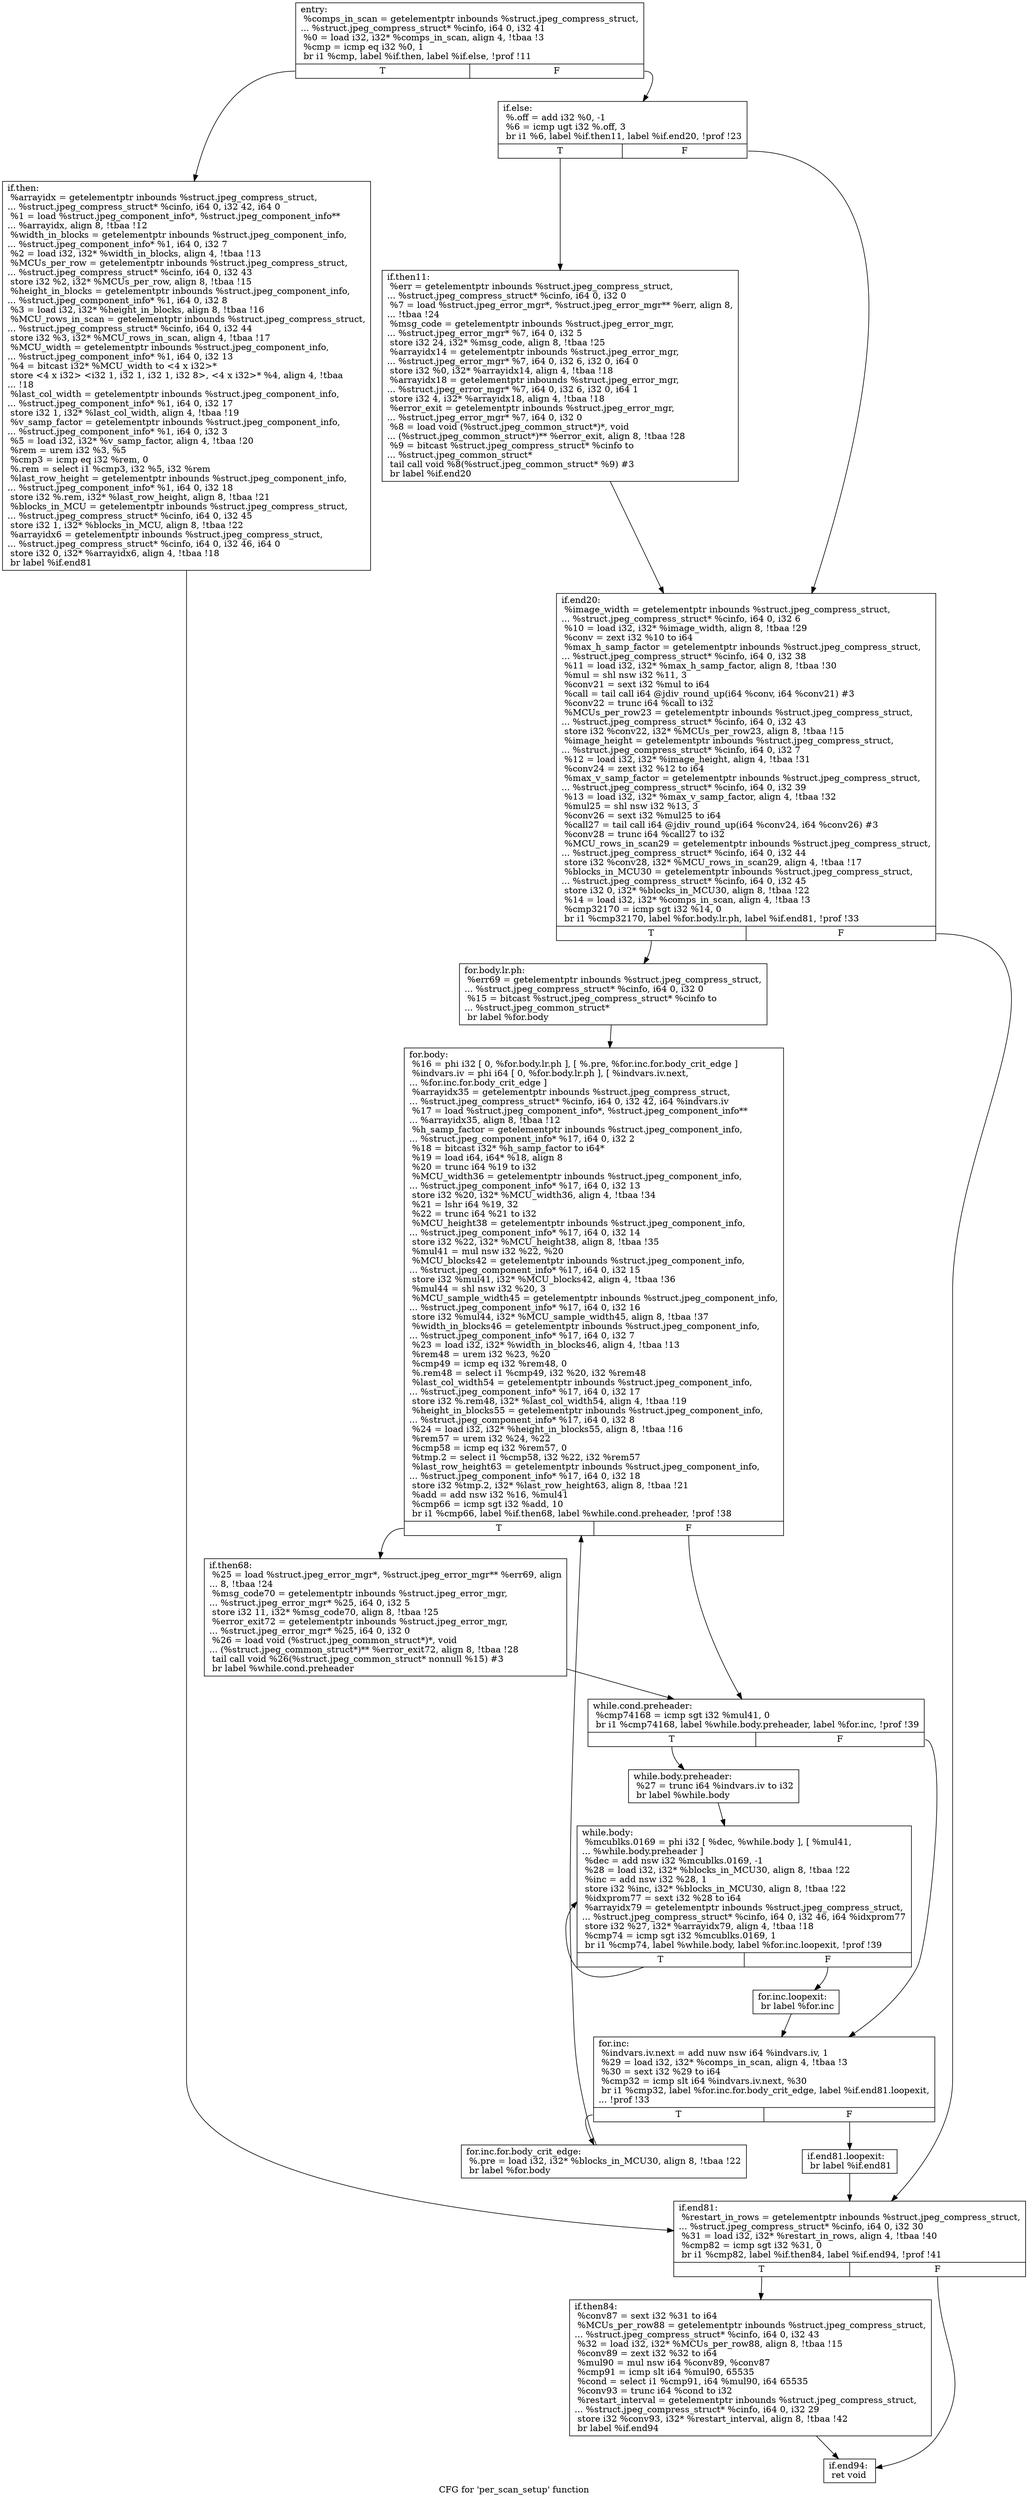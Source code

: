 digraph "CFG for 'per_scan_setup' function" {
	label="CFG for 'per_scan_setup' function";

	Node0x6214680 [shape=record,label="{entry:\l  %comps_in_scan = getelementptr inbounds %struct.jpeg_compress_struct,\l... %struct.jpeg_compress_struct* %cinfo, i64 0, i32 41\l  %0 = load i32, i32* %comps_in_scan, align 4, !tbaa !3\l  %cmp = icmp eq i32 %0, 1\l  br i1 %cmp, label %if.then, label %if.else, !prof !11\l|{<s0>T|<s1>F}}"];
	Node0x6214680:s0 -> Node0x61fbb00;
	Node0x6214680:s1 -> Node0x61fbbd0;
	Node0x61fbb00 [shape=record,label="{if.then:                                          \l  %arrayidx = getelementptr inbounds %struct.jpeg_compress_struct,\l... %struct.jpeg_compress_struct* %cinfo, i64 0, i32 42, i64 0\l  %1 = load %struct.jpeg_component_info*, %struct.jpeg_component_info**\l... %arrayidx, align 8, !tbaa !12\l  %width_in_blocks = getelementptr inbounds %struct.jpeg_component_info,\l... %struct.jpeg_component_info* %1, i64 0, i32 7\l  %2 = load i32, i32* %width_in_blocks, align 4, !tbaa !13\l  %MCUs_per_row = getelementptr inbounds %struct.jpeg_compress_struct,\l... %struct.jpeg_compress_struct* %cinfo, i64 0, i32 43\l  store i32 %2, i32* %MCUs_per_row, align 8, !tbaa !15\l  %height_in_blocks = getelementptr inbounds %struct.jpeg_component_info,\l... %struct.jpeg_component_info* %1, i64 0, i32 8\l  %3 = load i32, i32* %height_in_blocks, align 8, !tbaa !16\l  %MCU_rows_in_scan = getelementptr inbounds %struct.jpeg_compress_struct,\l... %struct.jpeg_compress_struct* %cinfo, i64 0, i32 44\l  store i32 %3, i32* %MCU_rows_in_scan, align 4, !tbaa !17\l  %MCU_width = getelementptr inbounds %struct.jpeg_component_info,\l... %struct.jpeg_component_info* %1, i64 0, i32 13\l  %4 = bitcast i32* %MCU_width to \<4 x i32\>*\l  store \<4 x i32\> \<i32 1, i32 1, i32 1, i32 8\>, \<4 x i32\>* %4, align 4, !tbaa\l... !18\l  %last_col_width = getelementptr inbounds %struct.jpeg_component_info,\l... %struct.jpeg_component_info* %1, i64 0, i32 17\l  store i32 1, i32* %last_col_width, align 4, !tbaa !19\l  %v_samp_factor = getelementptr inbounds %struct.jpeg_component_info,\l... %struct.jpeg_component_info* %1, i64 0, i32 3\l  %5 = load i32, i32* %v_samp_factor, align 4, !tbaa !20\l  %rem = urem i32 %3, %5\l  %cmp3 = icmp eq i32 %rem, 0\l  %.rem = select i1 %cmp3, i32 %5, i32 %rem\l  %last_row_height = getelementptr inbounds %struct.jpeg_component_info,\l... %struct.jpeg_component_info* %1, i64 0, i32 18\l  store i32 %.rem, i32* %last_row_height, align 8, !tbaa !21\l  %blocks_in_MCU = getelementptr inbounds %struct.jpeg_compress_struct,\l... %struct.jpeg_compress_struct* %cinfo, i64 0, i32 45\l  store i32 1, i32* %blocks_in_MCU, align 8, !tbaa !22\l  %arrayidx6 = getelementptr inbounds %struct.jpeg_compress_struct,\l... %struct.jpeg_compress_struct* %cinfo, i64 0, i32 46, i64 0\l  store i32 0, i32* %arrayidx6, align 4, !tbaa !18\l  br label %if.end81\l}"];
	Node0x61fbb00 -> Node0x61fd700;
	Node0x61fbbd0 [shape=record,label="{if.else:                                          \l  %.off = add i32 %0, -1\l  %6 = icmp ugt i32 %.off, 3\l  br i1 %6, label %if.then11, label %if.end20, !prof !23\l|{<s0>T|<s1>F}}"];
	Node0x61fbbd0:s0 -> Node0x61fd960;
	Node0x61fbbd0:s1 -> Node0x61fd9b0;
	Node0x61fd960 [shape=record,label="{if.then11:                                        \l  %err = getelementptr inbounds %struct.jpeg_compress_struct,\l... %struct.jpeg_compress_struct* %cinfo, i64 0, i32 0\l  %7 = load %struct.jpeg_error_mgr*, %struct.jpeg_error_mgr** %err, align 8,\l... !tbaa !24\l  %msg_code = getelementptr inbounds %struct.jpeg_error_mgr,\l... %struct.jpeg_error_mgr* %7, i64 0, i32 5\l  store i32 24, i32* %msg_code, align 8, !tbaa !25\l  %arrayidx14 = getelementptr inbounds %struct.jpeg_error_mgr,\l... %struct.jpeg_error_mgr* %7, i64 0, i32 6, i32 0, i64 0\l  store i32 %0, i32* %arrayidx14, align 4, !tbaa !18\l  %arrayidx18 = getelementptr inbounds %struct.jpeg_error_mgr,\l... %struct.jpeg_error_mgr* %7, i64 0, i32 6, i32 0, i64 1\l  store i32 4, i32* %arrayidx18, align 4, !tbaa !18\l  %error_exit = getelementptr inbounds %struct.jpeg_error_mgr,\l... %struct.jpeg_error_mgr* %7, i64 0, i32 0\l  %8 = load void (%struct.jpeg_common_struct*)*, void\l... (%struct.jpeg_common_struct*)** %error_exit, align 8, !tbaa !28\l  %9 = bitcast %struct.jpeg_compress_struct* %cinfo to\l... %struct.jpeg_common_struct*\l  tail call void %8(%struct.jpeg_common_struct* %9) #3\l  br label %if.end20\l}"];
	Node0x61fd960 -> Node0x61fd9b0;
	Node0x61fd9b0 [shape=record,label="{if.end20:                                         \l  %image_width = getelementptr inbounds %struct.jpeg_compress_struct,\l... %struct.jpeg_compress_struct* %cinfo, i64 0, i32 6\l  %10 = load i32, i32* %image_width, align 8, !tbaa !29\l  %conv = zext i32 %10 to i64\l  %max_h_samp_factor = getelementptr inbounds %struct.jpeg_compress_struct,\l... %struct.jpeg_compress_struct* %cinfo, i64 0, i32 38\l  %11 = load i32, i32* %max_h_samp_factor, align 8, !tbaa !30\l  %mul = shl nsw i32 %11, 3\l  %conv21 = sext i32 %mul to i64\l  %call = tail call i64 @jdiv_round_up(i64 %conv, i64 %conv21) #3\l  %conv22 = trunc i64 %call to i32\l  %MCUs_per_row23 = getelementptr inbounds %struct.jpeg_compress_struct,\l... %struct.jpeg_compress_struct* %cinfo, i64 0, i32 43\l  store i32 %conv22, i32* %MCUs_per_row23, align 8, !tbaa !15\l  %image_height = getelementptr inbounds %struct.jpeg_compress_struct,\l... %struct.jpeg_compress_struct* %cinfo, i64 0, i32 7\l  %12 = load i32, i32* %image_height, align 4, !tbaa !31\l  %conv24 = zext i32 %12 to i64\l  %max_v_samp_factor = getelementptr inbounds %struct.jpeg_compress_struct,\l... %struct.jpeg_compress_struct* %cinfo, i64 0, i32 39\l  %13 = load i32, i32* %max_v_samp_factor, align 4, !tbaa !32\l  %mul25 = shl nsw i32 %13, 3\l  %conv26 = sext i32 %mul25 to i64\l  %call27 = tail call i64 @jdiv_round_up(i64 %conv24, i64 %conv26) #3\l  %conv28 = trunc i64 %call27 to i32\l  %MCU_rows_in_scan29 = getelementptr inbounds %struct.jpeg_compress_struct,\l... %struct.jpeg_compress_struct* %cinfo, i64 0, i32 44\l  store i32 %conv28, i32* %MCU_rows_in_scan29, align 4, !tbaa !17\l  %blocks_in_MCU30 = getelementptr inbounds %struct.jpeg_compress_struct,\l... %struct.jpeg_compress_struct* %cinfo, i64 0, i32 45\l  store i32 0, i32* %blocks_in_MCU30, align 8, !tbaa !22\l  %14 = load i32, i32* %comps_in_scan, align 4, !tbaa !3\l  %cmp32170 = icmp sgt i32 %14, 0\l  br i1 %cmp32170, label %for.body.lr.ph, label %if.end81, !prof !33\l|{<s0>T|<s1>F}}"];
	Node0x61fd9b0:s0 -> Node0x6200d50;
	Node0x61fd9b0:s1 -> Node0x61fd700;
	Node0x6200d50 [shape=record,label="{for.body.lr.ph:                                   \l  %err69 = getelementptr inbounds %struct.jpeg_compress_struct,\l... %struct.jpeg_compress_struct* %cinfo, i64 0, i32 0\l  %15 = bitcast %struct.jpeg_compress_struct* %cinfo to\l... %struct.jpeg_common_struct*\l  br label %for.body\l}"];
	Node0x6200d50 -> Node0x62016d0;
	Node0x62016d0 [shape=record,label="{for.body:                                         \l  %16 = phi i32 [ 0, %for.body.lr.ph ], [ %.pre, %for.inc.for.body_crit_edge ]\l  %indvars.iv = phi i64 [ 0, %for.body.lr.ph ], [ %indvars.iv.next,\l... %for.inc.for.body_crit_edge ]\l  %arrayidx35 = getelementptr inbounds %struct.jpeg_compress_struct,\l... %struct.jpeg_compress_struct* %cinfo, i64 0, i32 42, i64 %indvars.iv\l  %17 = load %struct.jpeg_component_info*, %struct.jpeg_component_info**\l... %arrayidx35, align 8, !tbaa !12\l  %h_samp_factor = getelementptr inbounds %struct.jpeg_component_info,\l... %struct.jpeg_component_info* %17, i64 0, i32 2\l  %18 = bitcast i32* %h_samp_factor to i64*\l  %19 = load i64, i64* %18, align 8\l  %20 = trunc i64 %19 to i32\l  %MCU_width36 = getelementptr inbounds %struct.jpeg_component_info,\l... %struct.jpeg_component_info* %17, i64 0, i32 13\l  store i32 %20, i32* %MCU_width36, align 4, !tbaa !34\l  %21 = lshr i64 %19, 32\l  %22 = trunc i64 %21 to i32\l  %MCU_height38 = getelementptr inbounds %struct.jpeg_component_info,\l... %struct.jpeg_component_info* %17, i64 0, i32 14\l  store i32 %22, i32* %MCU_height38, align 8, !tbaa !35\l  %mul41 = mul nsw i32 %22, %20\l  %MCU_blocks42 = getelementptr inbounds %struct.jpeg_component_info,\l... %struct.jpeg_component_info* %17, i64 0, i32 15\l  store i32 %mul41, i32* %MCU_blocks42, align 4, !tbaa !36\l  %mul44 = shl nsw i32 %20, 3\l  %MCU_sample_width45 = getelementptr inbounds %struct.jpeg_component_info,\l... %struct.jpeg_component_info* %17, i64 0, i32 16\l  store i32 %mul44, i32* %MCU_sample_width45, align 8, !tbaa !37\l  %width_in_blocks46 = getelementptr inbounds %struct.jpeg_component_info,\l... %struct.jpeg_component_info* %17, i64 0, i32 7\l  %23 = load i32, i32* %width_in_blocks46, align 4, !tbaa !13\l  %rem48 = urem i32 %23, %20\l  %cmp49 = icmp eq i32 %rem48, 0\l  %.rem48 = select i1 %cmp49, i32 %20, i32 %rem48\l  %last_col_width54 = getelementptr inbounds %struct.jpeg_component_info,\l... %struct.jpeg_component_info* %17, i64 0, i32 17\l  store i32 %.rem48, i32* %last_col_width54, align 4, !tbaa !19\l  %height_in_blocks55 = getelementptr inbounds %struct.jpeg_component_info,\l... %struct.jpeg_component_info* %17, i64 0, i32 8\l  %24 = load i32, i32* %height_in_blocks55, align 8, !tbaa !16\l  %rem57 = urem i32 %24, %22\l  %cmp58 = icmp eq i32 %rem57, 0\l  %tmp.2 = select i1 %cmp58, i32 %22, i32 %rem57\l  %last_row_height63 = getelementptr inbounds %struct.jpeg_component_info,\l... %struct.jpeg_component_info* %17, i64 0, i32 18\l  store i32 %tmp.2, i32* %last_row_height63, align 8, !tbaa !21\l  %add = add nsw i32 %16, %mul41\l  %cmp66 = icmp sgt i32 %add, 10\l  br i1 %cmp66, label %if.then68, label %while.cond.preheader, !prof !38\l|{<s0>T|<s1>F}}"];
	Node0x62016d0:s0 -> Node0x623cf50;
	Node0x62016d0:s1 -> Node0x623d060;
	Node0x623cf50 [shape=record,label="{if.then68:                                        \l  %25 = load %struct.jpeg_error_mgr*, %struct.jpeg_error_mgr** %err69, align\l... 8, !tbaa !24\l  %msg_code70 = getelementptr inbounds %struct.jpeg_error_mgr,\l... %struct.jpeg_error_mgr* %25, i64 0, i32 5\l  store i32 11, i32* %msg_code70, align 8, !tbaa !25\l  %error_exit72 = getelementptr inbounds %struct.jpeg_error_mgr,\l... %struct.jpeg_error_mgr* %25, i64 0, i32 0\l  %26 = load void (%struct.jpeg_common_struct*)*, void\l... (%struct.jpeg_common_struct*)** %error_exit72, align 8, !tbaa !28\l  tail call void %26(%struct.jpeg_common_struct* nonnull %15) #3\l  br label %while.cond.preheader\l}"];
	Node0x623cf50 -> Node0x623d060;
	Node0x623d060 [shape=record,label="{while.cond.preheader:                             \l  %cmp74168 = icmp sgt i32 %mul41, 0\l  br i1 %cmp74168, label %while.body.preheader, label %for.inc, !prof !39\l|{<s0>T|<s1>F}}"];
	Node0x623d060:s0 -> Node0x623d7d0;
	Node0x623d060:s1 -> Node0x623d850;
	Node0x623d7d0 [shape=record,label="{while.body.preheader:                             \l  %27 = trunc i64 %indvars.iv to i32\l  br label %while.body\l}"];
	Node0x623d7d0 -> Node0x623dac0;
	Node0x623dac0 [shape=record,label="{while.body:                                       \l  %mcublks.0169 = phi i32 [ %dec, %while.body ], [ %mul41,\l... %while.body.preheader ]\l  %dec = add nsw i32 %mcublks.0169, -1\l  %28 = load i32, i32* %blocks_in_MCU30, align 8, !tbaa !22\l  %inc = add nsw i32 %28, 1\l  store i32 %inc, i32* %blocks_in_MCU30, align 8, !tbaa !22\l  %idxprom77 = sext i32 %28 to i64\l  %arrayidx79 = getelementptr inbounds %struct.jpeg_compress_struct,\l... %struct.jpeg_compress_struct* %cinfo, i64 0, i32 46, i64 %idxprom77\l  store i32 %27, i32* %arrayidx79, align 4, !tbaa !18\l  %cmp74 = icmp sgt i32 %mcublks.0169, 1\l  br i1 %cmp74, label %while.body, label %for.inc.loopexit, !prof !39\l|{<s0>T|<s1>F}}"];
	Node0x623dac0:s0 -> Node0x623dac0;
	Node0x623dac0:s1 -> Node0x623e130;
	Node0x623e130 [shape=record,label="{for.inc.loopexit:                                 \l  br label %for.inc\l}"];
	Node0x623e130 -> Node0x623d850;
	Node0x623d850 [shape=record,label="{for.inc:                                          \l  %indvars.iv.next = add nuw nsw i64 %indvars.iv, 1\l  %29 = load i32, i32* %comps_in_scan, align 4, !tbaa !3\l  %30 = sext i32 %29 to i64\l  %cmp32 = icmp slt i64 %indvars.iv.next, %30\l  br i1 %cmp32, label %for.inc.for.body_crit_edge, label %if.end81.loopexit,\l... !prof !33\l|{<s0>T|<s1>F}}"];
	Node0x623d850:s0 -> Node0x61fe2e0;
	Node0x623d850:s1 -> Node0x623e9d0;
	Node0x61fe2e0 [shape=record,label="{for.inc.for.body_crit_edge:                       \l  %.pre = load i32, i32* %blocks_in_MCU30, align 8, !tbaa !22\l  br label %for.body\l}"];
	Node0x61fe2e0 -> Node0x62016d0;
	Node0x623e9d0 [shape=record,label="{if.end81.loopexit:                                \l  br label %if.end81\l}"];
	Node0x623e9d0 -> Node0x61fd700;
	Node0x61fd700 [shape=record,label="{if.end81:                                         \l  %restart_in_rows = getelementptr inbounds %struct.jpeg_compress_struct,\l... %struct.jpeg_compress_struct* %cinfo, i64 0, i32 30\l  %31 = load i32, i32* %restart_in_rows, align 4, !tbaa !40\l  %cmp82 = icmp sgt i32 %31, 0\l  br i1 %cmp82, label %if.then84, label %if.end94, !prof !41\l|{<s0>T|<s1>F}}"];
	Node0x61fd700:s0 -> Node0x623f350;
	Node0x61fd700:s1 -> Node0x623f400;
	Node0x623f350 [shape=record,label="{if.then84:                                        \l  %conv87 = sext i32 %31 to i64\l  %MCUs_per_row88 = getelementptr inbounds %struct.jpeg_compress_struct,\l... %struct.jpeg_compress_struct* %cinfo, i64 0, i32 43\l  %32 = load i32, i32* %MCUs_per_row88, align 8, !tbaa !15\l  %conv89 = zext i32 %32 to i64\l  %mul90 = mul nsw i64 %conv89, %conv87\l  %cmp91 = icmp slt i64 %mul90, 65535\l  %cond = select i1 %cmp91, i64 %mul90, i64 65535\l  %conv93 = trunc i64 %cond to i32\l  %restart_interval = getelementptr inbounds %struct.jpeg_compress_struct,\l... %struct.jpeg_compress_struct* %cinfo, i64 0, i32 29\l  store i32 %conv93, i32* %restart_interval, align 8, !tbaa !42\l  br label %if.end94\l}"];
	Node0x623f350 -> Node0x623f400;
	Node0x623f400 [shape=record,label="{if.end94:                                         \l  ret void\l}"];
}
